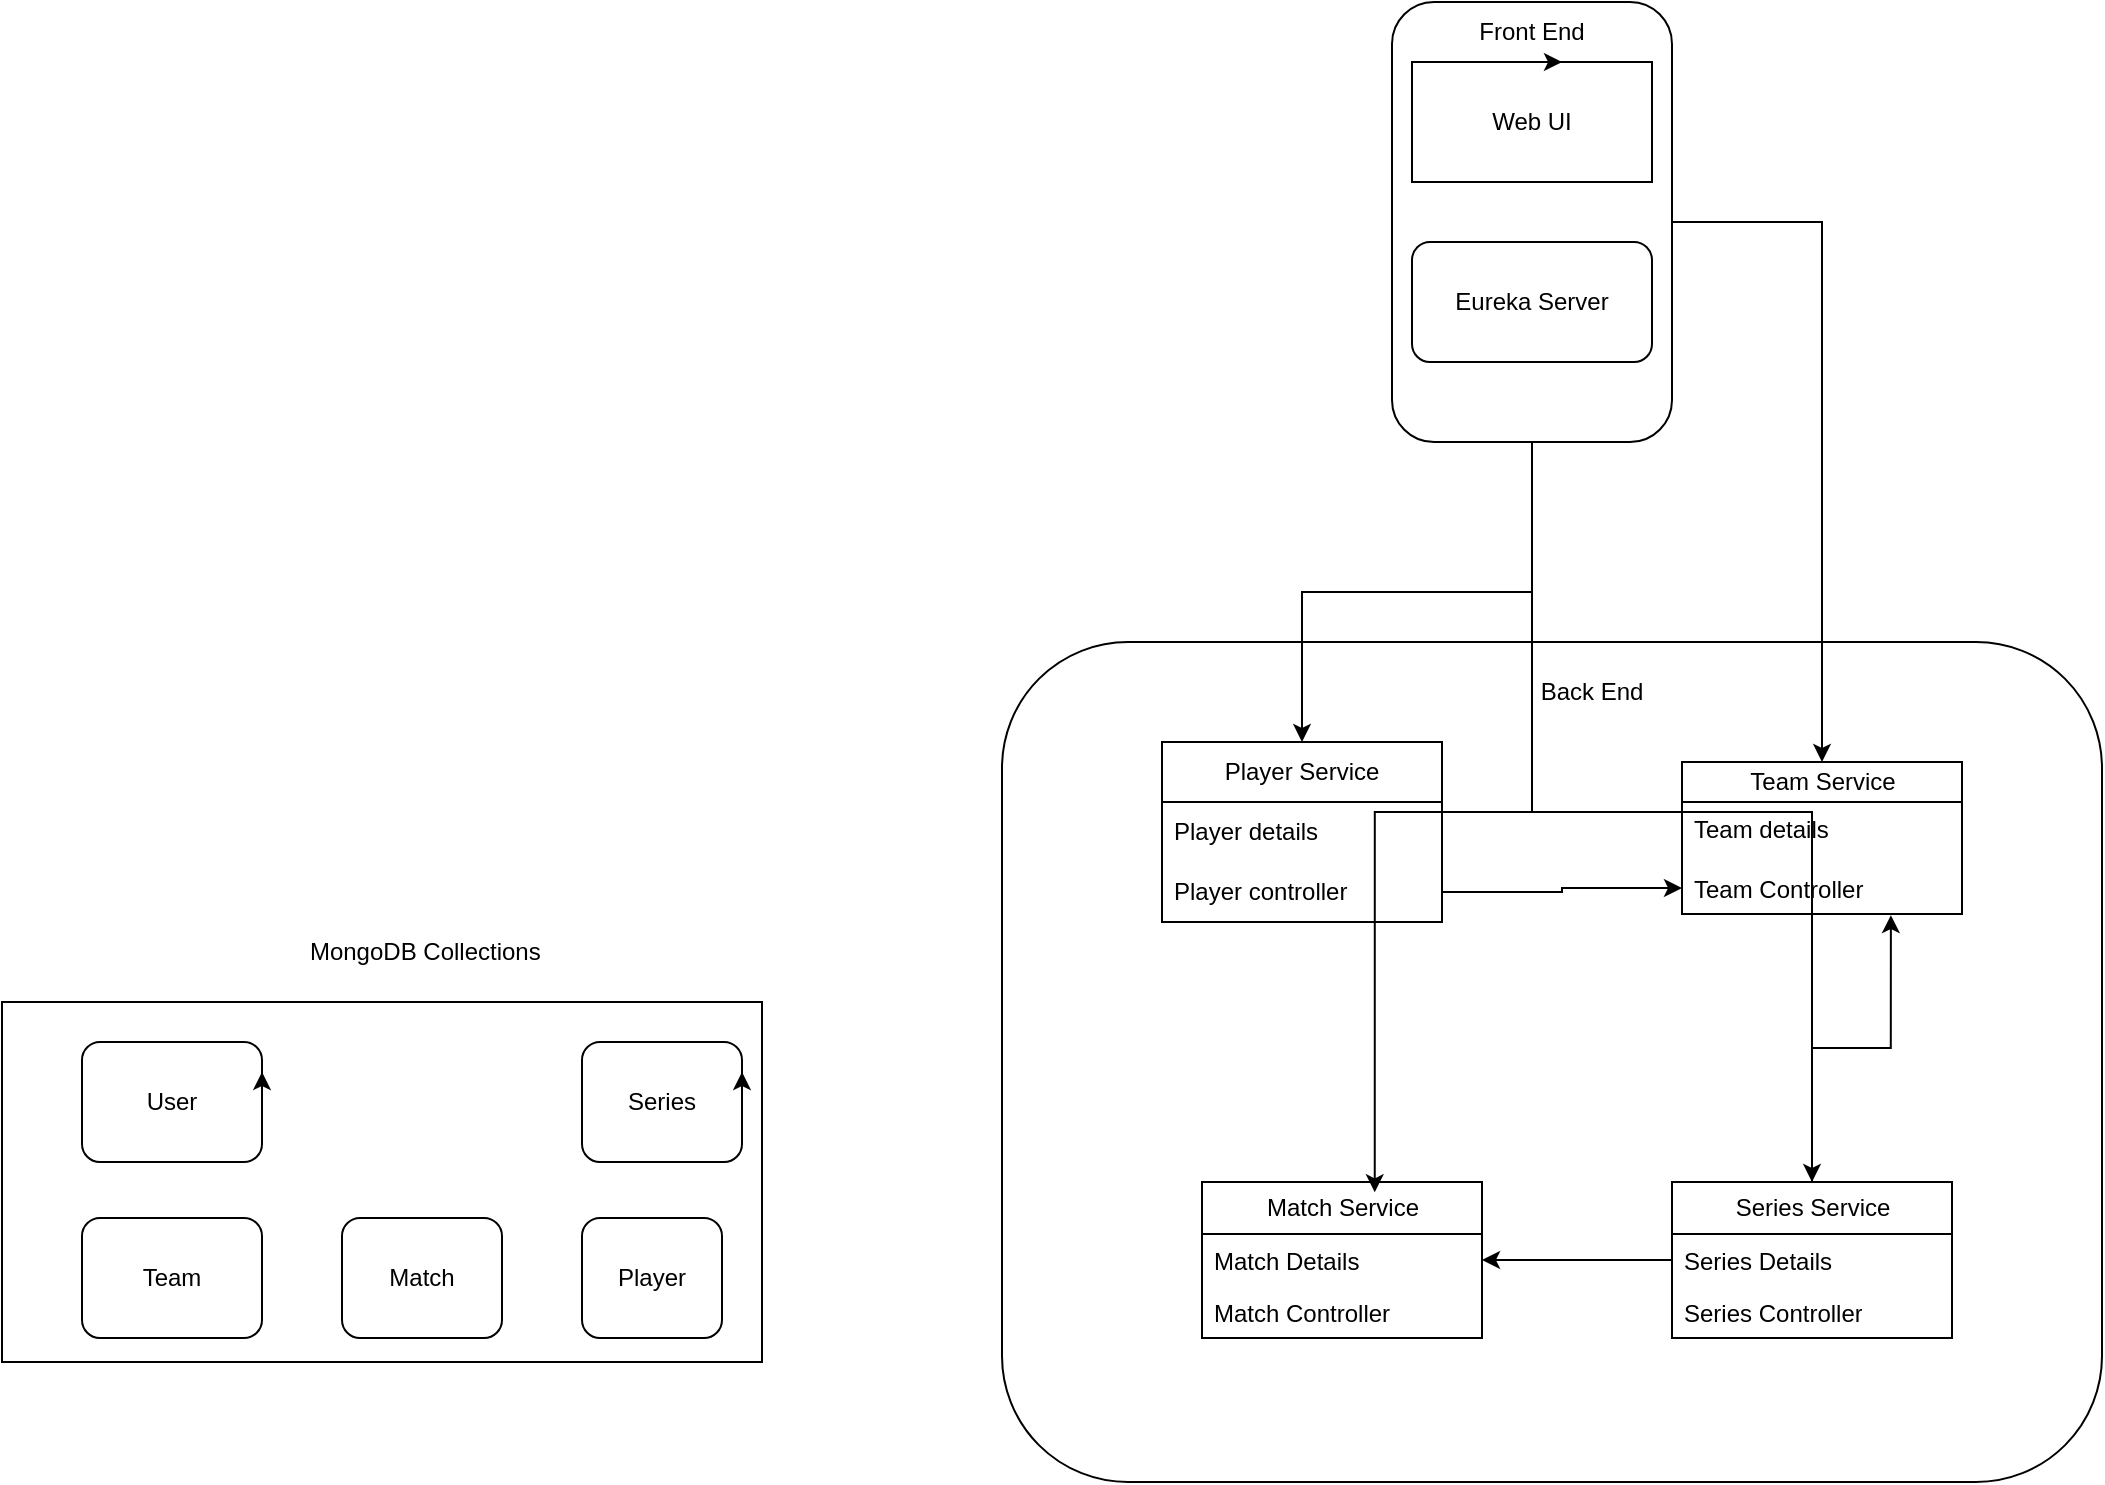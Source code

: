<mxfile version="24.8.2">
  <diagram name="Page-1" id="pJPtRGP9AvxfKcuZKdv-">
    <mxGraphModel dx="1747" dy="1016" grid="1" gridSize="10" guides="1" tooltips="1" connect="1" arrows="1" fold="1" page="1" pageScale="1" pageWidth="850" pageHeight="1100" math="0" shadow="0">
      <root>
        <mxCell id="0" />
        <mxCell id="1" parent="0" />
        <mxCell id="ld8l1aUCGYUZM9eo3-tE-53" style="edgeStyle=orthogonalEdgeStyle;rounded=0;orthogonalLoop=1;jettySize=auto;html=1;entryX=0;entryY=0;entryDx=0;entryDy=0;" edge="1" parent="1" source="ld8l1aUCGYUZM9eo3-tE-49" target="ld8l1aUCGYUZM9eo3-tE-44">
          <mxGeometry relative="1" as="geometry" />
        </mxCell>
        <mxCell id="ld8l1aUCGYUZM9eo3-tE-54" style="edgeStyle=orthogonalEdgeStyle;rounded=0;orthogonalLoop=1;jettySize=auto;html=1;entryX=0.75;entryY=0;entryDx=0;entryDy=0;" edge="1" parent="1" source="ld8l1aUCGYUZM9eo3-tE-49" target="ld8l1aUCGYUZM9eo3-tE-44">
          <mxGeometry relative="1" as="geometry" />
        </mxCell>
        <mxCell id="ld8l1aUCGYUZM9eo3-tE-55" style="edgeStyle=orthogonalEdgeStyle;rounded=0;orthogonalLoop=1;jettySize=auto;html=1;exitX=0.5;exitY=1;exitDx=0;exitDy=0;entryX=0.5;entryY=0;entryDx=0;entryDy=0;" edge="1" parent="1" source="ld8l1aUCGYUZM9eo3-tE-49" target="ld8l1aUCGYUZM9eo3-tE-44">
          <mxGeometry relative="1" as="geometry" />
        </mxCell>
        <mxCell id="ld8l1aUCGYUZM9eo3-tE-49" value="" style="rounded=1;whiteSpace=wrap;html=1;" vertex="1" parent="1">
          <mxGeometry x="785" y="40" width="140" height="220" as="geometry" />
        </mxCell>
        <mxCell id="ld8l1aUCGYUZM9eo3-tE-5" value="" style="rounded=0;whiteSpace=wrap;html=1;" vertex="1" parent="1">
          <mxGeometry x="90" y="540" width="380" height="180" as="geometry" />
        </mxCell>
        <mxCell id="ld8l1aUCGYUZM9eo3-tE-6" value="User" style="rounded=1;whiteSpace=wrap;html=1;" vertex="1" parent="1">
          <mxGeometry x="130" y="560" width="90" height="60" as="geometry" />
        </mxCell>
        <mxCell id="ld8l1aUCGYUZM9eo3-tE-8" value="Series" style="rounded=1;whiteSpace=wrap;html=1;" vertex="1" parent="1">
          <mxGeometry x="380" y="560" width="80" height="60" as="geometry" />
        </mxCell>
        <mxCell id="ld8l1aUCGYUZM9eo3-tE-9" value="Team" style="rounded=1;whiteSpace=wrap;html=1;" vertex="1" parent="1">
          <mxGeometry x="130" y="648" width="90" height="60" as="geometry" />
        </mxCell>
        <mxCell id="ld8l1aUCGYUZM9eo3-tE-11" value="Match" style="rounded=1;whiteSpace=wrap;html=1;" vertex="1" parent="1">
          <mxGeometry x="260" y="648" width="80" height="60" as="geometry" />
        </mxCell>
        <mxCell id="ld8l1aUCGYUZM9eo3-tE-13" style="edgeStyle=orthogonalEdgeStyle;rounded=0;orthogonalLoop=1;jettySize=auto;html=1;exitX=1;exitY=0.5;exitDx=0;exitDy=0;entryX=1;entryY=0.25;entryDx=0;entryDy=0;" edge="1" parent="1" source="ld8l1aUCGYUZM9eo3-tE-6" target="ld8l1aUCGYUZM9eo3-tE-6">
          <mxGeometry relative="1" as="geometry" />
        </mxCell>
        <mxCell id="ld8l1aUCGYUZM9eo3-tE-14" value="Player" style="rounded=1;whiteSpace=wrap;html=1;" vertex="1" parent="1">
          <mxGeometry x="380" y="648" width="70" height="60" as="geometry" />
        </mxCell>
        <mxCell id="ld8l1aUCGYUZM9eo3-tE-15" style="edgeStyle=orthogonalEdgeStyle;rounded=0;orthogonalLoop=1;jettySize=auto;html=1;exitX=1;exitY=0.5;exitDx=0;exitDy=0;entryX=1;entryY=0.25;entryDx=0;entryDy=0;" edge="1" parent="1" source="ld8l1aUCGYUZM9eo3-tE-8" target="ld8l1aUCGYUZM9eo3-tE-8">
          <mxGeometry relative="1" as="geometry" />
        </mxCell>
        <mxCell id="ld8l1aUCGYUZM9eo3-tE-18" value="Web UI" style="rounded=0;whiteSpace=wrap;html=1;" vertex="1" parent="1">
          <mxGeometry x="795" y="70" width="120" height="60" as="geometry" />
        </mxCell>
        <mxCell id="ld8l1aUCGYUZM9eo3-tE-19" value="Eureka Server" style="rounded=1;whiteSpace=wrap;html=1;" vertex="1" parent="1">
          <mxGeometry x="795" y="160" width="120" height="60" as="geometry" />
        </mxCell>
        <mxCell id="ld8l1aUCGYUZM9eo3-tE-20" value="" style="rounded=1;whiteSpace=wrap;html=1;" vertex="1" parent="1">
          <mxGeometry x="590" y="360" width="550" height="420" as="geometry" />
        </mxCell>
        <mxCell id="ld8l1aUCGYUZM9eo3-tE-28" value="Player Service" style="swimlane;fontStyle=0;childLayout=stackLayout;horizontal=1;startSize=30;horizontalStack=0;resizeParent=1;resizeParentMax=0;resizeLast=0;collapsible=1;marginBottom=0;whiteSpace=wrap;html=1;" vertex="1" parent="1">
          <mxGeometry x="670" y="410" width="140" height="90" as="geometry" />
        </mxCell>
        <mxCell id="ld8l1aUCGYUZM9eo3-tE-29" value="Player details" style="text;strokeColor=none;fillColor=none;align=left;verticalAlign=middle;spacingLeft=4;spacingRight=4;overflow=hidden;points=[[0,0.5],[1,0.5]];portConstraint=eastwest;rotatable=0;whiteSpace=wrap;html=1;" vertex="1" parent="ld8l1aUCGYUZM9eo3-tE-28">
          <mxGeometry y="30" width="140" height="30" as="geometry" />
        </mxCell>
        <mxCell id="ld8l1aUCGYUZM9eo3-tE-30" value="Player controller" style="text;strokeColor=none;fillColor=none;align=left;verticalAlign=middle;spacingLeft=4;spacingRight=4;overflow=hidden;points=[[0,0.5],[1,0.5]];portConstraint=eastwest;rotatable=0;whiteSpace=wrap;html=1;" vertex="1" parent="ld8l1aUCGYUZM9eo3-tE-28">
          <mxGeometry y="60" width="140" height="30" as="geometry" />
        </mxCell>
        <mxCell id="ld8l1aUCGYUZM9eo3-tE-32" value="Team Service" style="swimlane;fontStyle=0;childLayout=stackLayout;horizontal=1;startSize=20;fillColor=none;horizontalStack=0;resizeParent=1;resizeParentMax=0;resizeLast=0;collapsible=1;marginBottom=0;html=1;" vertex="1" parent="1">
          <mxGeometry x="930" y="420" width="140" height="76" as="geometry" />
        </mxCell>
        <mxCell id="ld8l1aUCGYUZM9eo3-tE-33" value="Team details" style="text;strokeColor=none;fillColor=none;align=left;verticalAlign=top;spacingLeft=4;spacingRight=4;overflow=hidden;rotatable=0;points=[[0,0.5],[1,0.5]];portConstraint=eastwest;whiteSpace=wrap;html=1;" vertex="1" parent="ld8l1aUCGYUZM9eo3-tE-32">
          <mxGeometry y="20" width="140" height="30" as="geometry" />
        </mxCell>
        <mxCell id="ld8l1aUCGYUZM9eo3-tE-34" value="Team Controller" style="text;strokeColor=none;fillColor=none;align=left;verticalAlign=top;spacingLeft=4;spacingRight=4;overflow=hidden;rotatable=0;points=[[0,0.5],[1,0.5]];portConstraint=eastwest;whiteSpace=wrap;html=1;" vertex="1" parent="ld8l1aUCGYUZM9eo3-tE-32">
          <mxGeometry y="50" width="140" height="26" as="geometry" />
        </mxCell>
        <mxCell id="ld8l1aUCGYUZM9eo3-tE-36" value="Match Service" style="swimlane;fontStyle=0;childLayout=stackLayout;horizontal=1;startSize=26;fillColor=none;horizontalStack=0;resizeParent=1;resizeParentMax=0;resizeLast=0;collapsible=1;marginBottom=0;html=1;" vertex="1" parent="1">
          <mxGeometry x="690" y="630" width="140" height="78" as="geometry" />
        </mxCell>
        <mxCell id="ld8l1aUCGYUZM9eo3-tE-37" value="Match Details" style="text;strokeColor=none;fillColor=none;align=left;verticalAlign=top;spacingLeft=4;spacingRight=4;overflow=hidden;rotatable=0;points=[[0,0.5],[1,0.5]];portConstraint=eastwest;whiteSpace=wrap;html=1;" vertex="1" parent="ld8l1aUCGYUZM9eo3-tE-36">
          <mxGeometry y="26" width="140" height="26" as="geometry" />
        </mxCell>
        <mxCell id="ld8l1aUCGYUZM9eo3-tE-38" value="Match Controller" style="text;strokeColor=none;fillColor=none;align=left;verticalAlign=top;spacingLeft=4;spacingRight=4;overflow=hidden;rotatable=0;points=[[0,0.5],[1,0.5]];portConstraint=eastwest;whiteSpace=wrap;html=1;" vertex="1" parent="ld8l1aUCGYUZM9eo3-tE-36">
          <mxGeometry y="52" width="140" height="26" as="geometry" />
        </mxCell>
        <mxCell id="ld8l1aUCGYUZM9eo3-tE-44" value="Series Service" style="swimlane;fontStyle=0;childLayout=stackLayout;horizontal=1;startSize=26;fillColor=none;horizontalStack=0;resizeParent=1;resizeParentMax=0;resizeLast=0;collapsible=1;marginBottom=0;html=1;" vertex="1" parent="1">
          <mxGeometry x="925" y="630" width="140" height="78" as="geometry" />
        </mxCell>
        <mxCell id="ld8l1aUCGYUZM9eo3-tE-45" value="Series Details" style="text;strokeColor=none;fillColor=none;align=left;verticalAlign=top;spacingLeft=4;spacingRight=4;overflow=hidden;rotatable=0;points=[[0,0.5],[1,0.5]];portConstraint=eastwest;whiteSpace=wrap;html=1;" vertex="1" parent="ld8l1aUCGYUZM9eo3-tE-44">
          <mxGeometry y="26" width="140" height="26" as="geometry" />
        </mxCell>
        <mxCell id="ld8l1aUCGYUZM9eo3-tE-46" value="Series Controller" style="text;strokeColor=none;fillColor=none;align=left;verticalAlign=top;spacingLeft=4;spacingRight=4;overflow=hidden;rotatable=0;points=[[0,0.5],[1,0.5]];portConstraint=eastwest;whiteSpace=wrap;html=1;" vertex="1" parent="ld8l1aUCGYUZM9eo3-tE-44">
          <mxGeometry y="52" width="140" height="26" as="geometry" />
        </mxCell>
        <mxCell id="ld8l1aUCGYUZM9eo3-tE-50" style="edgeStyle=orthogonalEdgeStyle;rounded=0;orthogonalLoop=1;jettySize=auto;html=1;entryX=0.5;entryY=0;entryDx=0;entryDy=0;" edge="1" parent="1" source="ld8l1aUCGYUZM9eo3-tE-49" target="ld8l1aUCGYUZM9eo3-tE-28">
          <mxGeometry relative="1" as="geometry" />
        </mxCell>
        <mxCell id="ld8l1aUCGYUZM9eo3-tE-51" style="edgeStyle=orthogonalEdgeStyle;rounded=0;orthogonalLoop=1;jettySize=auto;html=1;exitX=1;exitY=0.5;exitDx=0;exitDy=0;entryX=0.5;entryY=0;entryDx=0;entryDy=0;" edge="1" parent="1" source="ld8l1aUCGYUZM9eo3-tE-49" target="ld8l1aUCGYUZM9eo3-tE-32">
          <mxGeometry relative="1" as="geometry" />
        </mxCell>
        <mxCell id="ld8l1aUCGYUZM9eo3-tE-52" style="edgeStyle=orthogonalEdgeStyle;rounded=0;orthogonalLoop=1;jettySize=auto;html=1;entryX=0.617;entryY=0.066;entryDx=0;entryDy=0;entryPerimeter=0;" edge="1" parent="1" source="ld8l1aUCGYUZM9eo3-tE-49" target="ld8l1aUCGYUZM9eo3-tE-36">
          <mxGeometry relative="1" as="geometry" />
        </mxCell>
        <mxCell id="ld8l1aUCGYUZM9eo3-tE-56" style="edgeStyle=orthogonalEdgeStyle;rounded=0;orthogonalLoop=1;jettySize=auto;html=1;" edge="1" parent="1" source="ld8l1aUCGYUZM9eo3-tE-49" target="ld8l1aUCGYUZM9eo3-tE-44">
          <mxGeometry relative="1" as="geometry" />
        </mxCell>
        <mxCell id="ld8l1aUCGYUZM9eo3-tE-57" style="edgeStyle=orthogonalEdgeStyle;rounded=0;orthogonalLoop=1;jettySize=auto;html=1;exitX=0;exitY=0.5;exitDx=0;exitDy=0;entryX=1;entryY=0.5;entryDx=0;entryDy=0;" edge="1" parent="1" source="ld8l1aUCGYUZM9eo3-tE-45" target="ld8l1aUCGYUZM9eo3-tE-37">
          <mxGeometry relative="1" as="geometry" />
        </mxCell>
        <mxCell id="ld8l1aUCGYUZM9eo3-tE-59" style="edgeStyle=orthogonalEdgeStyle;rounded=0;orthogonalLoop=1;jettySize=auto;html=1;entryX=0.746;entryY=1.022;entryDx=0;entryDy=0;entryPerimeter=0;" edge="1" parent="1" source="ld8l1aUCGYUZM9eo3-tE-44" target="ld8l1aUCGYUZM9eo3-tE-34">
          <mxGeometry relative="1" as="geometry" />
        </mxCell>
        <mxCell id="ld8l1aUCGYUZM9eo3-tE-62" value="&amp;nbsp;MongoDB Collections" style="text;html=1;align=center;verticalAlign=middle;whiteSpace=wrap;rounded=0;" vertex="1" parent="1">
          <mxGeometry x="195" y="500" width="210" height="30" as="geometry" />
        </mxCell>
        <mxCell id="ld8l1aUCGYUZM9eo3-tE-63" value="Front End" style="text;html=1;align=center;verticalAlign=middle;whiteSpace=wrap;rounded=0;" vertex="1" parent="1">
          <mxGeometry x="825" y="40" width="60" height="30" as="geometry" />
        </mxCell>
        <mxCell id="ld8l1aUCGYUZM9eo3-tE-64" style="edgeStyle=orthogonalEdgeStyle;rounded=0;orthogonalLoop=1;jettySize=auto;html=1;exitX=0.5;exitY=1;exitDx=0;exitDy=0;entryX=0.75;entryY=1;entryDx=0;entryDy=0;" edge="1" parent="1" source="ld8l1aUCGYUZM9eo3-tE-63" target="ld8l1aUCGYUZM9eo3-tE-63">
          <mxGeometry relative="1" as="geometry" />
        </mxCell>
        <mxCell id="ld8l1aUCGYUZM9eo3-tE-65" value="Back End" style="text;html=1;align=center;verticalAlign=middle;whiteSpace=wrap;rounded=0;" vertex="1" parent="1">
          <mxGeometry x="855" y="370" width="60" height="30" as="geometry" />
        </mxCell>
        <mxCell id="ld8l1aUCGYUZM9eo3-tE-72" style="edgeStyle=orthogonalEdgeStyle;rounded=0;orthogonalLoop=1;jettySize=auto;html=1;entryX=0;entryY=0.5;entryDx=0;entryDy=0;" edge="1" parent="1" source="ld8l1aUCGYUZM9eo3-tE-30" target="ld8l1aUCGYUZM9eo3-tE-34">
          <mxGeometry relative="1" as="geometry" />
        </mxCell>
      </root>
    </mxGraphModel>
  </diagram>
</mxfile>
